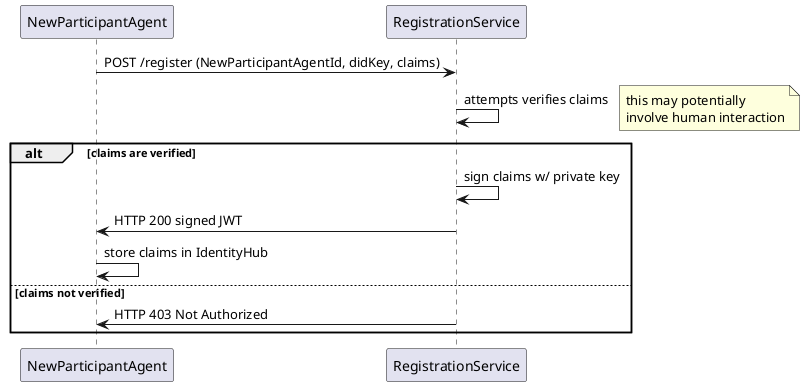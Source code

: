 @startuml



NewParticipantAgent -> RegistrationService : POST /register (NewParticipantAgentId, didKey, claims)
RegistrationService -> RegistrationService : attempts verifies claims
note right: this may potentially\ninvolve human interaction

alt claims are verified
    RegistrationService -> RegistrationService : sign claims w/ private key
    RegistrationService ->  NewParticipantAgent: HTTP 200 signed JWT
    NewParticipantAgent -> NewParticipantAgent: store claims in IdentityHub
else claims not verified
    RegistrationService -> NewParticipantAgent: HTTP 403 Not Authorized
end

@enduml